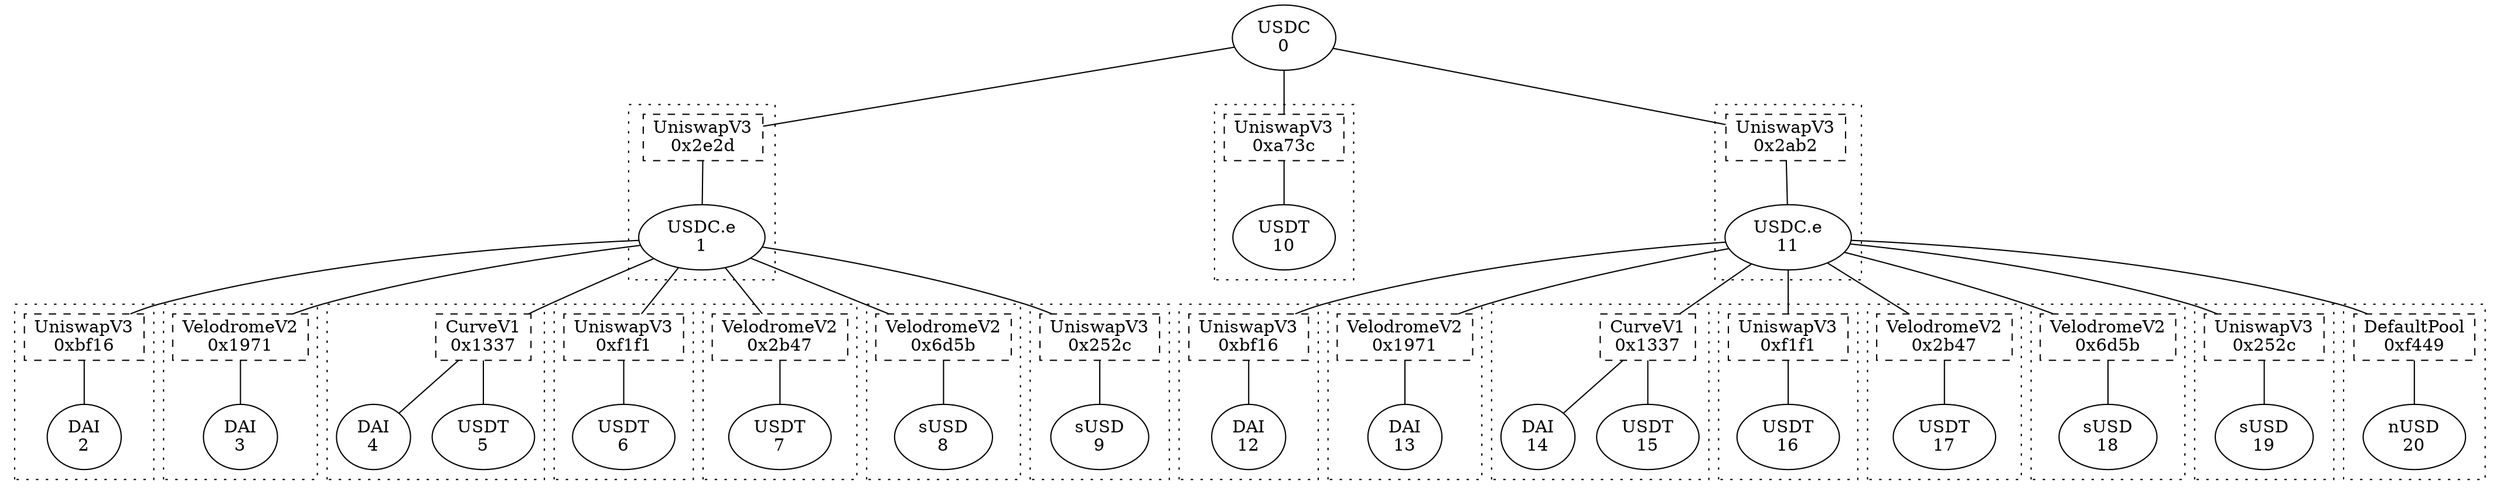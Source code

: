 graph G {
    token0 [label = "USDC\n0";];
    token1 [label = "USDC.e\n1";];
    token2 [label = "DAI\n2";];
    token3 [label = "DAI\n3";];
    token4 [label = "DAI\n4";];
    token5 [label = "USDT\n5";];
    token6 [label = "USDT\n6";];
    token7 [label = "USDT\n7";];
    token8 [label = "sUSD\n8";];
    token9 [label = "sUSD\n9";];
    token10 [label = "USDT\n10";];
    token11 [label = "USDC.e\n11";];
    token12 [label = "DAI\n12";];
    token13 [label = "DAI\n13";];
    token14 [label = "DAI\n14";];
    token15 [label = "USDT\n15";];
    token16 [label = "USDT\n16";];
    token17 [label = "USDT\n17";];
    token18 [label = "sUSD\n18";];
    token19 [label = "sUSD\n19";];
    token20 [label = "nUSD\n20";];
    pool0 [label = "UniswapV3\n0x2e2d";shape = rect;style = dashed;];
    token0 -- pool0;
    subgraph cluster0 {
        style = dotted;
        pool0 -- token1;
        subgraph {
            rank = same;
            edge [style = invis;];
            token1;
        }
    }
    pool1 [label = "UniswapV3\n0xbf16";shape = rect;style = dashed;];
    token1 -- pool1;
    subgraph cluster1 {
        style = dotted;
        pool1 -- token2;
        subgraph {
            rank = same;
            edge [style = invis;];
            token2;
        }
    }
    pool2 [label = "VelodromeV2\n0x1971";shape = rect;style = dashed;];
    token1 -- pool2;
    subgraph cluster2 {
        style = dotted;
        pool2 -- token3;
        subgraph {
            rank = same;
            edge [style = invis;];
            token3;
        }
    }
    pool3 [label = "CurveV1\n0x1337";shape = rect;style = dashed;];
    token1 -- pool3;
    subgraph cluster3 {
        style = dotted;
        pool3 -- token4;
        pool3 -- token5;
        subgraph {
            rank = same;
            edge [style = invis;];
            token4 -- token5;
        }
    }
    pool4 [label = "UniswapV3\n0xf1f1";shape = rect;style = dashed;];
    token1 -- pool4;
    subgraph cluster4 {
        style = dotted;
        pool4 -- token6;
        subgraph {
            rank = same;
            edge [style = invis;];
            token6;
        }
    }
    pool5 [label = "VelodromeV2\n0x2b47";shape = rect;style = dashed;];
    token1 -- pool5;
    subgraph cluster5 {
        style = dotted;
        pool5 -- token7;
        subgraph {
            rank = same;
            edge [style = invis;];
            token7;
        }
    }
    pool6 [label = "VelodromeV2\n0x6d5b";shape = rect;style = dashed;];
    token1 -- pool6;
    subgraph cluster6 {
        style = dotted;
        pool6 -- token8;
        subgraph {
            rank = same;
            edge [style = invis;];
            token8;
        }
    }
    pool7 [label = "UniswapV3\n0x252c";shape = rect;style = dashed;];
    token1 -- pool7;
    subgraph cluster7 {
        style = dotted;
        pool7 -- token9;
        subgraph {
            rank = same;
            edge [style = invis;];
            token9;
        }
    }
    pool8 [label = "UniswapV3\n0xa73c";shape = rect;style = dashed;];
    token0 -- pool8;
    subgraph cluster8 {
        style = dotted;
        pool8 -- token10;
        subgraph {
            rank = same;
            edge [style = invis;];
            token10;
        }
    }
    pool9 [label = "UniswapV3\n0x2ab2";shape = rect;style = dashed;];
    token0 -- pool9;
    subgraph cluster9 {
        style = dotted;
        pool9 -- token11;
        subgraph {
            rank = same;
            edge [style = invis;];
            token11;
        }
    }
    pool10 [label = "UniswapV3\n0xbf16";shape = rect;style = dashed;];
    token11 -- pool10;
    subgraph cluster10 {
        style = dotted;
        pool10 -- token12;
        subgraph {
            rank = same;
            edge [style = invis;];
            token12;
        }
    }
    pool11 [label = "VelodromeV2\n0x1971";shape = rect;style = dashed;];
    token11 -- pool11;
    subgraph cluster11 {
        style = dotted;
        pool11 -- token13;
        subgraph {
            rank = same;
            edge [style = invis;];
            token13;
        }
    }
    pool12 [label = "CurveV1\n0x1337";shape = rect;style = dashed;];
    token11 -- pool12;
    subgraph cluster12 {
        style = dotted;
        pool12 -- token14;
        pool12 -- token15;
        subgraph {
            rank = same;
            edge [style = invis;];
            token14 -- token15;
        }
    }
    pool13 [label = "UniswapV3\n0xf1f1";shape = rect;style = dashed;];
    token11 -- pool13;
    subgraph cluster13 {
        style = dotted;
        pool13 -- token16;
        subgraph {
            rank = same;
            edge [style = invis;];
            token16;
        }
    }
    pool14 [label = "VelodromeV2\n0x2b47";shape = rect;style = dashed;];
    token11 -- pool14;
    subgraph cluster14 {
        style = dotted;
        pool14 -- token17;
        subgraph {
            rank = same;
            edge [style = invis;];
            token17;
        }
    }
    pool15 [label = "VelodromeV2\n0x6d5b";shape = rect;style = dashed;];
    token11 -- pool15;
    subgraph cluster15 {
        style = dotted;
        pool15 -- token18;
        subgraph {
            rank = same;
            edge [style = invis;];
            token18;
        }
    }
    pool16 [label = "UniswapV3\n0x252c";shape = rect;style = dashed;];
    token11 -- pool16;
    subgraph cluster16 {
        style = dotted;
        pool16 -- token19;
        subgraph {
            rank = same;
            edge [style = invis;];
            token19;
        }
    }
    pool17 [label = "DefaultPool\n0xf449";shape = rect;style = dashed;];
    token11 -- pool17;
    subgraph cluster17 {
        style = dotted;
        pool17 -- token20;
        subgraph {
            rank = same;
            edge [style = invis;];
            token20;
        }
    }
}

